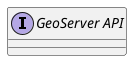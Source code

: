 @startuml
interface "GeoServer API" as group___geo_server_a_p_i [[../groups/group___geo_server_a_p_i.html]]
@enduml
